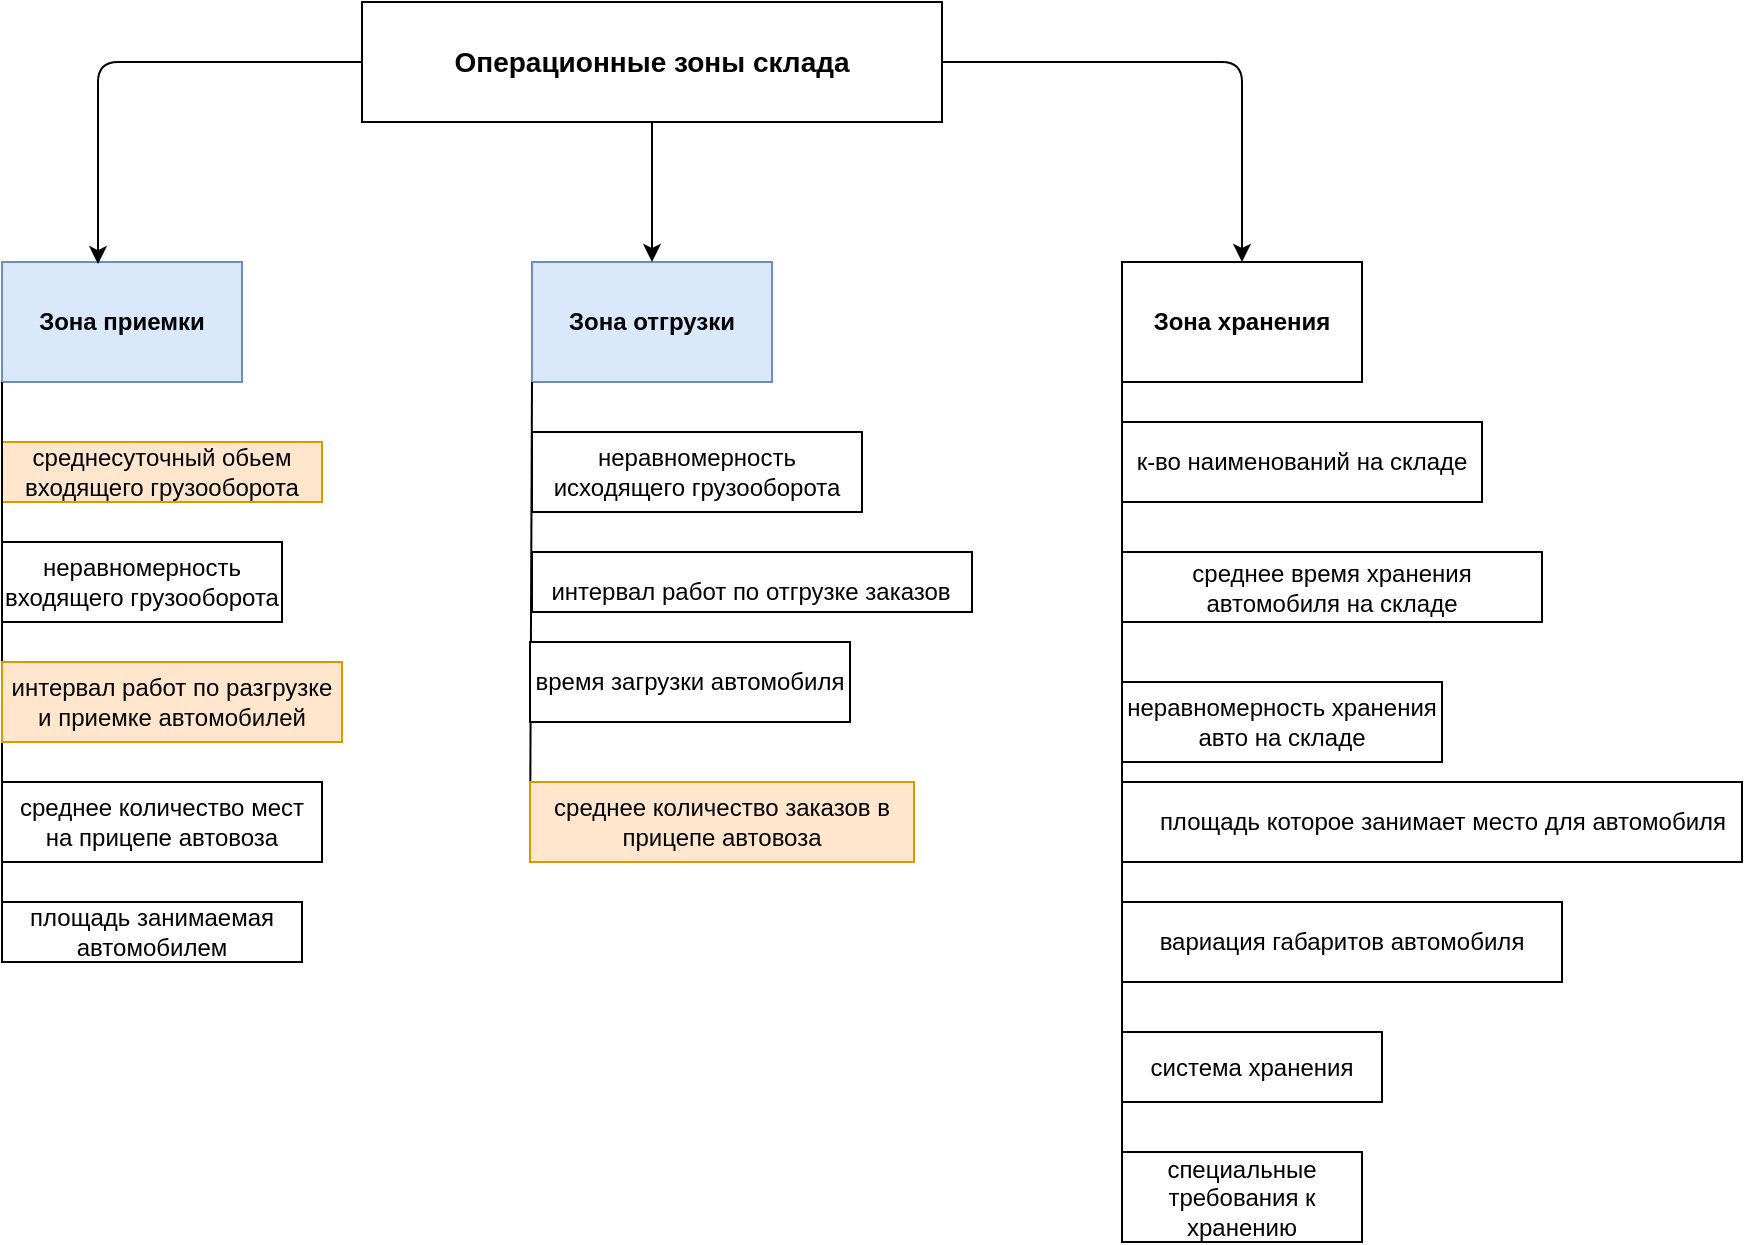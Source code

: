 <mxfile version="12.9.6" type="github">
  <diagram id="jVwcMJvdMiHzK8eNGnPZ" name="Page-1">
    <mxGraphModel dx="946" dy="476" grid="1" gridSize="10" guides="1" tooltips="1" connect="1" arrows="1" fold="1" page="1" pageScale="1" pageWidth="827" pageHeight="1169" math="0" shadow="0">
      <root>
        <mxCell id="0" />
        <mxCell id="1" parent="0" />
        <mxCell id="kwweEvwt5vz0yLyzBCv6-29" value="" style="rounded=0;whiteSpace=wrap;html=1;" vertex="1" parent="1">
          <mxGeometry x="600" y="400" width="310" height="40" as="geometry" />
        </mxCell>
        <mxCell id="kwweEvwt5vz0yLyzBCv6-19" value="" style="rounded=0;whiteSpace=wrap;html=1;" vertex="1" parent="1">
          <mxGeometry x="305" y="285" width="220" height="30" as="geometry" />
        </mxCell>
        <mxCell id="kwweEvwt5vz0yLyzBCv6-1" value="&lt;b&gt;&lt;font style=&quot;font-size: 14px&quot;&gt;Операционные зоны склада&lt;/font&gt;&lt;/b&gt;" style="rounded=0;whiteSpace=wrap;html=1;" vertex="1" parent="1">
          <mxGeometry x="220" y="10" width="290" height="60" as="geometry" />
        </mxCell>
        <mxCell id="kwweEvwt5vz0yLyzBCv6-2" value="&lt;b&gt;Зона приемки&lt;/b&gt;" style="rounded=0;whiteSpace=wrap;html=1;fillColor=#dae8fc;strokeColor=#6c8ebf;" vertex="1" parent="1">
          <mxGeometry x="40" y="140" width="120" height="60" as="geometry" />
        </mxCell>
        <mxCell id="kwweEvwt5vz0yLyzBCv6-3" value="&lt;b&gt;Зона отгрузки&lt;/b&gt;" style="rounded=0;whiteSpace=wrap;html=1;fillColor=#dae8fc;strokeColor=#6c8ebf;" vertex="1" parent="1">
          <mxGeometry x="305" y="140" width="120" height="60" as="geometry" />
        </mxCell>
        <mxCell id="kwweEvwt5vz0yLyzBCv6-4" value="&lt;b&gt;Зона хранения&lt;/b&gt;" style="rounded=0;whiteSpace=wrap;html=1;" vertex="1" parent="1">
          <mxGeometry x="600" y="140" width="120" height="60" as="geometry" />
        </mxCell>
        <mxCell id="kwweEvwt5vz0yLyzBCv6-5" value="" style="endArrow=classic;html=1;exitX=0;exitY=0.5;exitDx=0;exitDy=0;entryX=0.4;entryY=0.017;entryDx=0;entryDy=0;entryPerimeter=0;" edge="1" parent="1" source="kwweEvwt5vz0yLyzBCv6-1" target="kwweEvwt5vz0yLyzBCv6-2">
          <mxGeometry width="50" height="50" relative="1" as="geometry">
            <mxPoint x="50" y="90" as="sourcePoint" />
            <mxPoint x="100" y="40" as="targetPoint" />
            <Array as="points">
              <mxPoint x="88" y="40" />
            </Array>
          </mxGeometry>
        </mxCell>
        <mxCell id="kwweEvwt5vz0yLyzBCv6-6" value="" style="endArrow=classic;html=1;exitX=0.5;exitY=1;exitDx=0;exitDy=0;entryX=0.5;entryY=0;entryDx=0;entryDy=0;" edge="1" parent="1" source="kwweEvwt5vz0yLyzBCv6-1" target="kwweEvwt5vz0yLyzBCv6-3">
          <mxGeometry width="50" height="50" relative="1" as="geometry">
            <mxPoint x="330" y="140" as="sourcePoint" />
            <mxPoint x="380" y="90" as="targetPoint" />
          </mxGeometry>
        </mxCell>
        <mxCell id="kwweEvwt5vz0yLyzBCv6-7" value="" style="endArrow=classic;html=1;exitX=1;exitY=0.5;exitDx=0;exitDy=0;entryX=0.5;entryY=0;entryDx=0;entryDy=0;" edge="1" parent="1" source="kwweEvwt5vz0yLyzBCv6-1" target="kwweEvwt5vz0yLyzBCv6-4">
          <mxGeometry width="50" height="50" relative="1" as="geometry">
            <mxPoint x="580" y="100" as="sourcePoint" />
            <mxPoint x="630" y="50" as="targetPoint" />
            <Array as="points">
              <mxPoint x="660" y="40" />
            </Array>
          </mxGeometry>
        </mxCell>
        <mxCell id="kwweEvwt5vz0yLyzBCv6-8" value="среднесуточный обьем входящего грузооборота" style="rounded=0;whiteSpace=wrap;html=1;fillColor=#ffe6cc;strokeColor=#d79b00;" vertex="1" parent="1">
          <mxGeometry x="40" y="230" width="160" height="30" as="geometry" />
        </mxCell>
        <mxCell id="kwweEvwt5vz0yLyzBCv6-9" value="" style="endArrow=none;html=1;exitX=0;exitY=1;exitDx=0;exitDy=0;entryX=0;entryY=1;entryDx=0;entryDy=0;" edge="1" parent="1" source="kwweEvwt5vz0yLyzBCv6-2" target="kwweEvwt5vz0yLyzBCv6-15">
          <mxGeometry width="50" height="50" relative="1" as="geometry">
            <mxPoint x="10" y="270" as="sourcePoint" />
            <mxPoint x="40" y="530" as="targetPoint" />
          </mxGeometry>
        </mxCell>
        <mxCell id="kwweEvwt5vz0yLyzBCv6-10" value="неравномерность входящего грузооборота" style="rounded=0;whiteSpace=wrap;html=1;" vertex="1" parent="1">
          <mxGeometry x="40" y="280" width="140" height="40" as="geometry" />
        </mxCell>
        <mxCell id="kwweEvwt5vz0yLyzBCv6-13" value="интервал работ по разгрузке и приемке автомобилей" style="rounded=0;whiteSpace=wrap;html=1;fillColor=#ffe6cc;strokeColor=#d79b00;" vertex="1" parent="1">
          <mxGeometry x="40" y="340" width="170" height="40" as="geometry" />
        </mxCell>
        <mxCell id="kwweEvwt5vz0yLyzBCv6-14" value="среднее количество мест на прицепе автовоза" style="rounded=0;whiteSpace=wrap;html=1;" vertex="1" parent="1">
          <mxGeometry x="40" y="400" width="160" height="40" as="geometry" />
        </mxCell>
        <mxCell id="kwweEvwt5vz0yLyzBCv6-15" value="площадь занимаемая автомобилем" style="rounded=0;whiteSpace=wrap;html=1;" vertex="1" parent="1">
          <mxGeometry x="40" y="460" width="150" height="30" as="geometry" />
        </mxCell>
        <mxCell id="kwweEvwt5vz0yLyzBCv6-16" value="" style="endArrow=none;html=1;exitX=0;exitY=1;exitDx=0;exitDy=0;entryX=0;entryY=1;entryDx=0;entryDy=0;" edge="1" parent="1" source="kwweEvwt5vz0yLyzBCv6-3" target="kwweEvwt5vz0yLyzBCv6-23">
          <mxGeometry width="50" height="50" relative="1" as="geometry">
            <mxPoint x="300" y="360" as="sourcePoint" />
            <mxPoint x="305" y="460" as="targetPoint" />
          </mxGeometry>
        </mxCell>
        <mxCell id="kwweEvwt5vz0yLyzBCv6-17" value="неравномерность исходящего грузооборота" style="rounded=0;whiteSpace=wrap;html=1;" vertex="1" parent="1">
          <mxGeometry x="305" y="225" width="165" height="40" as="geometry" />
        </mxCell>
        <mxCell id="kwweEvwt5vz0yLyzBCv6-18" value="интервал работ по отгрузке заказов" style="text;html=1;align=center;verticalAlign=middle;resizable=0;points=[];autosize=1;" vertex="1" parent="1">
          <mxGeometry x="304" y="295" width="220" height="20" as="geometry" />
        </mxCell>
        <mxCell id="kwweEvwt5vz0yLyzBCv6-22" value="время загрузки автомобиля" style="rounded=0;whiteSpace=wrap;html=1;" vertex="1" parent="1">
          <mxGeometry x="304" y="330" width="160" height="40" as="geometry" />
        </mxCell>
        <mxCell id="kwweEvwt5vz0yLyzBCv6-23" value="среднее количество заказов в прицепе автовоза" style="rounded=0;whiteSpace=wrap;html=1;fillColor=#ffe6cc;strokeColor=#d79b00;" vertex="1" parent="1">
          <mxGeometry x="304" y="400" width="192" height="40" as="geometry" />
        </mxCell>
        <mxCell id="kwweEvwt5vz0yLyzBCv6-24" value="" style="endArrow=none;html=1;exitX=0;exitY=1;exitDx=0;exitDy=0;" edge="1" parent="1" source="kwweEvwt5vz0yLyzBCv6-4">
          <mxGeometry width="50" height="50" relative="1" as="geometry">
            <mxPoint x="630" y="340" as="sourcePoint" />
            <mxPoint x="600" y="620" as="targetPoint" />
          </mxGeometry>
        </mxCell>
        <mxCell id="kwweEvwt5vz0yLyzBCv6-25" value="к-во наименований на складе" style="rounded=0;whiteSpace=wrap;html=1;" vertex="1" parent="1">
          <mxGeometry x="600" y="220" width="180" height="40" as="geometry" />
        </mxCell>
        <mxCell id="kwweEvwt5vz0yLyzBCv6-26" value="среднее время хранения автомобиля на складе" style="rounded=0;whiteSpace=wrap;html=1;" vertex="1" parent="1">
          <mxGeometry x="600" y="285" width="210" height="35" as="geometry" />
        </mxCell>
        <mxCell id="kwweEvwt5vz0yLyzBCv6-27" value="неравномерность хранения авто на складе" style="rounded=0;whiteSpace=wrap;html=1;" vertex="1" parent="1">
          <mxGeometry x="600" y="350" width="160" height="40" as="geometry" />
        </mxCell>
        <mxCell id="kwweEvwt5vz0yLyzBCv6-28" value="площадь которое занимает место для автомобиля" style="text;html=1;align=center;verticalAlign=middle;resizable=0;points=[];autosize=1;" vertex="1" parent="1">
          <mxGeometry x="610" y="410" width="300" height="20" as="geometry" />
        </mxCell>
        <mxCell id="kwweEvwt5vz0yLyzBCv6-30" value="вариация габаритов автомобиля" style="rounded=0;whiteSpace=wrap;html=1;" vertex="1" parent="1">
          <mxGeometry x="600" y="460" width="220" height="40" as="geometry" />
        </mxCell>
        <mxCell id="kwweEvwt5vz0yLyzBCv6-31" value="система хранения" style="rounded=0;whiteSpace=wrap;html=1;" vertex="1" parent="1">
          <mxGeometry x="600" y="525" width="130" height="35" as="geometry" />
        </mxCell>
        <mxCell id="kwweEvwt5vz0yLyzBCv6-32" value="специальные требования к хранению" style="rounded=0;whiteSpace=wrap;html=1;" vertex="1" parent="1">
          <mxGeometry x="600" y="585" width="120" height="45" as="geometry" />
        </mxCell>
      </root>
    </mxGraphModel>
  </diagram>
</mxfile>

